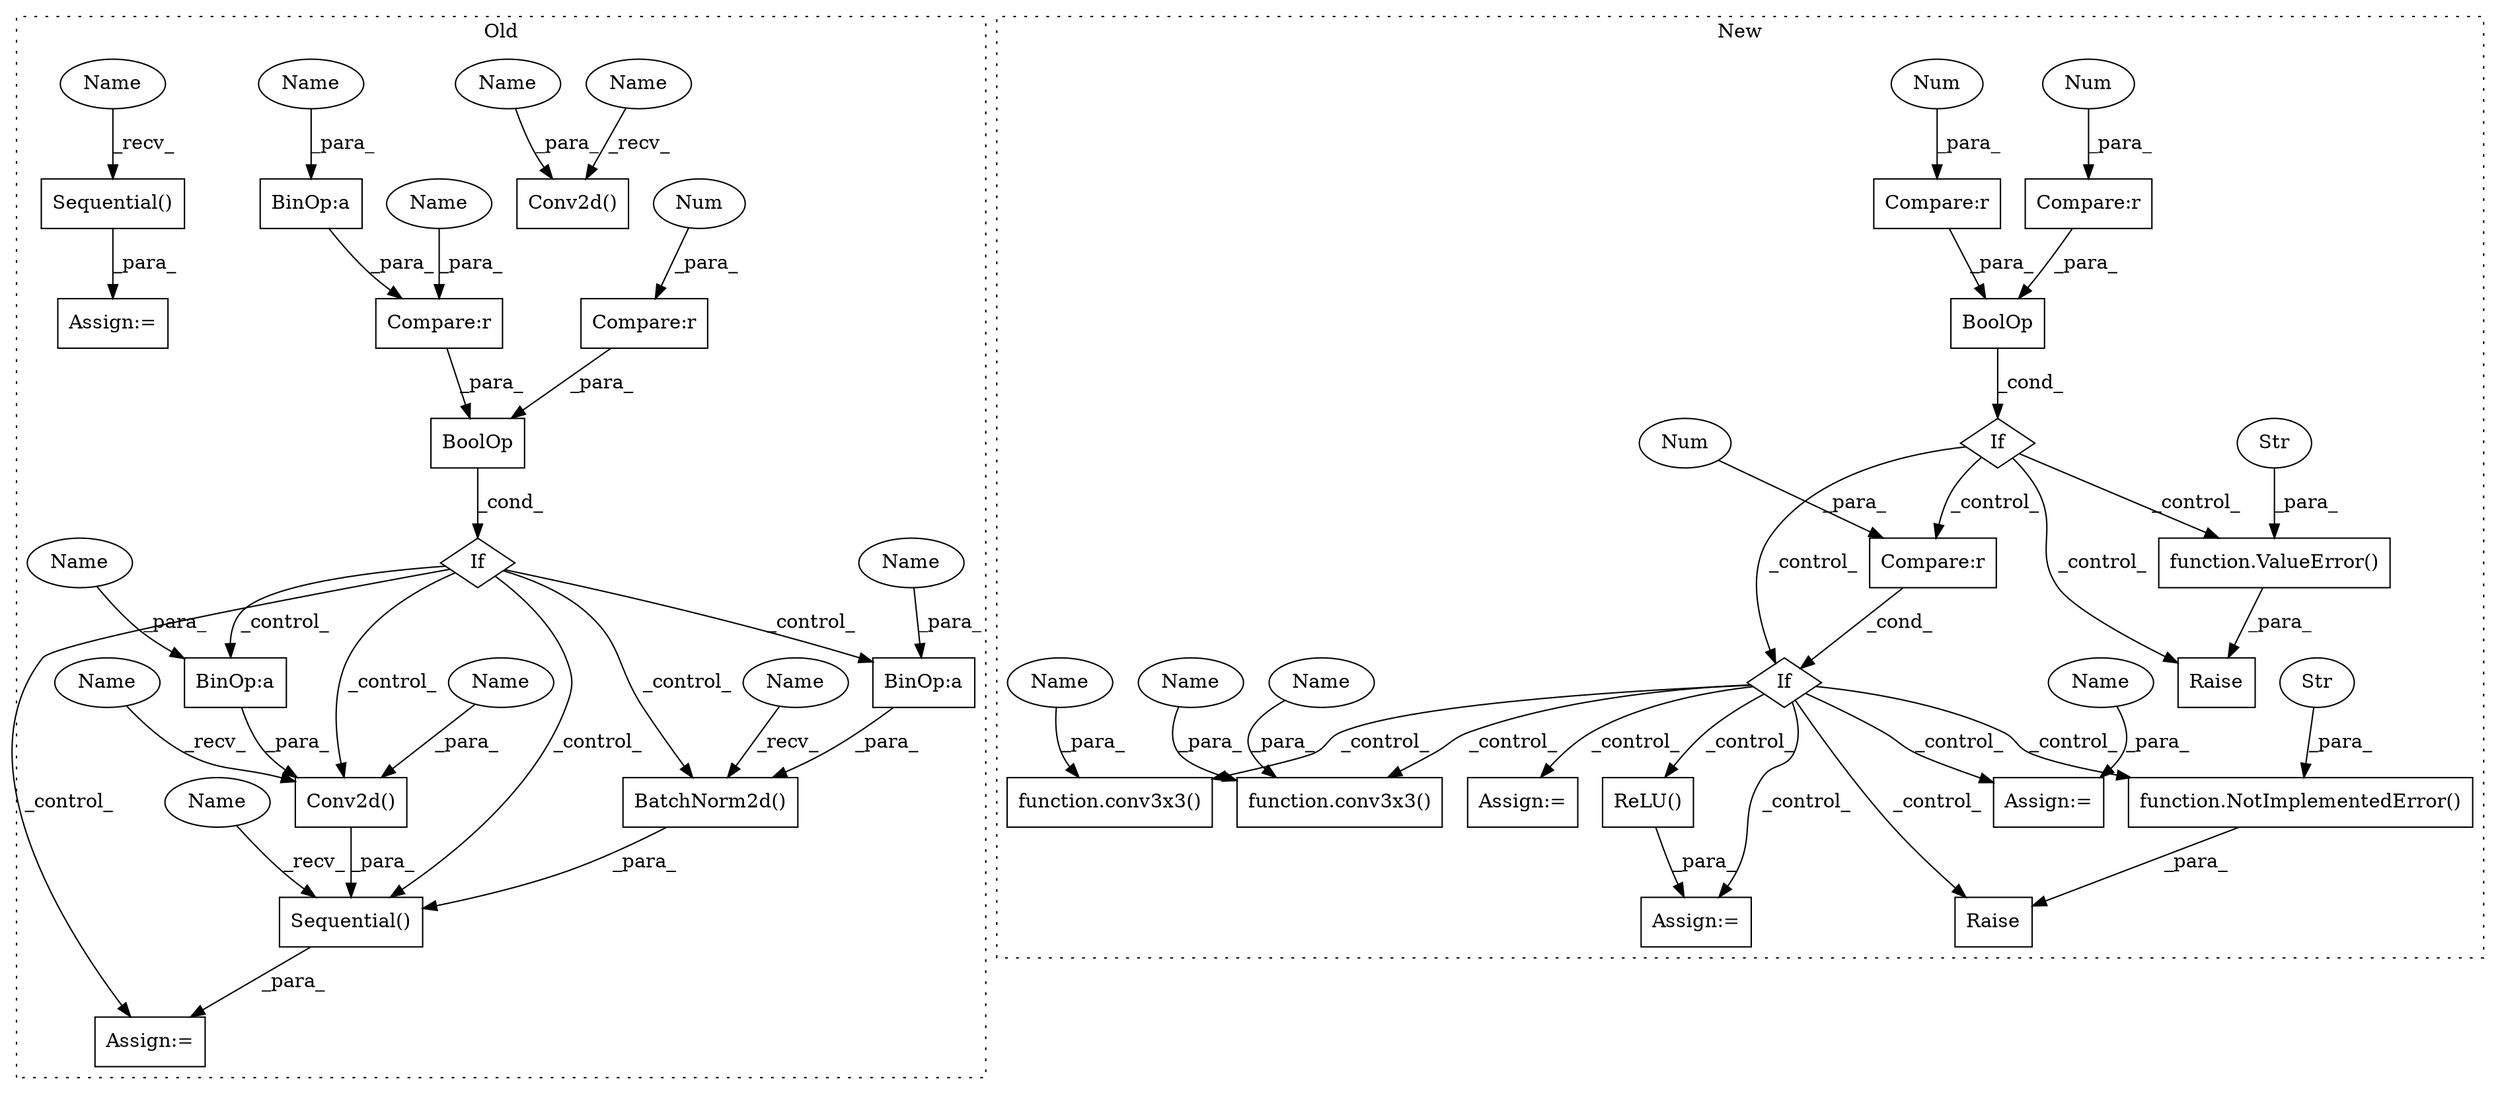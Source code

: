 digraph G {
subgraph cluster0 {
1 [label="BatchNorm2d()" a="75" s="823,859" l="15,1" shape="box"];
18 [label="If" a="96" s="605" l="3" shape="diamond"];
19 [label="Sequential()" a="75" s="689,860" l="31,14" shape="box"];
20 [label="BinOp:a" a="82" s="852" l="1" shape="box"];
21 [label="BinOp:a" a="82" s="755" l="1" shape="box"];
22 [label="BinOp:a" a="82" s="650" l="1" shape="box"];
23 [label="Compare:r" a="40" s="623" l="34" shape="box"];
24 [label="Compare:r" a="40" s="608" l="11" shape="box"];
25 [label="BoolOp" a="72" s="608" l="49" shape="box"];
26 [label="Conv2d()" a="75" s="720,762" l="10,43" shape="box"];
27 [label="Sequential()" a="75" s="581" l="15" shape="box"];
28 [label="Conv2d()" a="75" s="419,462" l="10,49" shape="box"];
32 [label="Num" a="76" s="618" l="1" shape="ellipse"];
34 [label="Assign:=" a="68" s="686" l="3" shape="box"];
35 [label="Assign:=" a="68" s="578" l="3" shape="box"];
37 [label="Name" a="87" s="689" l="2" shape="ellipse"];
38 [label="Name" a="87" s="419" l="2" shape="ellipse"];
39 [label="Name" a="87" s="823" l="2" shape="ellipse"];
40 [label="Name" a="87" s="581" l="2" shape="ellipse"];
41 [label="Name" a="87" s="720" l="2" shape="ellipse"];
42 [label="Name" a="87" s="623" l="9" shape="ellipse"];
43 [label="Name" a="87" s="730" l="9" shape="ellipse"];
44 [label="Name" a="87" s="756" l="6" shape="ellipse"];
45 [label="Name" a="87" s="456" l="6" shape="ellipse"];
46 [label="Name" a="87" s="651" l="6" shape="ellipse"];
47 [label="Name" a="87" s="853" l="6" shape="ellipse"];
label = "Old";
style="dotted";
}
subgraph cluster1 {
2 [label="function.ValueError()" a="75" s="901,965" l="11,1" shape="box"];
3 [label="If" a="96" s="847" l="3" shape="diamond"];
4 [label="function.NotImplementedError()" a="75" s="1010,1072" l="20,1" shape="box"];
5 [label="If" a="96" s="975" l="3" shape="diamond"];
6 [label="Str" a="66" s="1030" l="42" shape="ellipse"];
7 [label="Str" a="66" s="912" l="53" shape="ellipse"];
8 [label="BoolOp" a="72" s="850" l="31" shape="box"];
9 [label="Compare:r" a="40" s="865" l="16" shape="box"];
10 [label="Num" a="76" s="879" l="2" shape="ellipse"];
11 [label="Compare:r" a="40" s="978" l="12" shape="box"];
12 [label="Num" a="76" s="989" l="1" shape="ellipse"];
13 [label="Compare:r" a="40" s="850" l="11" shape="box"];
14 [label="Num" a="76" s="860" l="1" shape="ellipse"];
15 [label="Raise" a="91" s="895" l="6" shape="box"];
16 [label="Assign:=" a="68" s="1354" l="3" shape="box"];
17 [label="Raise" a="91" s="1004" l="6" shape="box"];
29 [label="function.conv3x3()" a="75" s="1253,1291" l="8,1" shape="box"];
30 [label="Assign:=" a="68" s="1524" l="3" shape="box"];
31 [label="function.conv3x3()" a="75" s="1400,1428" l="8,1" shape="box"];
33 [label="Assign:=" a="68" s="1491" l="3" shape="box"];
36 [label="ReLU()" a="75" s="1357" l="21" shape="box"];
48 [label="Name" a="87" s="1285" l="6" shape="ellipse"];
49 [label="Name" a="87" s="1527" l="6" shape="ellipse"];
50 [label="Name" a="87" s="1271" l="12" shape="ellipse"];
51 [label="Name" a="87" s="1408" l="12" shape="ellipse"];
label = "New";
style="dotted";
}
1 -> 19 [label="_para_"];
2 -> 15 [label="_para_"];
3 -> 2 [label="_control_"];
3 -> 5 [label="_control_"];
3 -> 11 [label="_control_"];
3 -> 15 [label="_control_"];
4 -> 17 [label="_para_"];
5 -> 17 [label="_control_"];
5 -> 29 [label="_control_"];
5 -> 30 [label="_control_"];
5 -> 4 [label="_control_"];
5 -> 36 [label="_control_"];
5 -> 16 [label="_control_"];
5 -> 31 [label="_control_"];
5 -> 33 [label="_control_"];
6 -> 4 [label="_para_"];
7 -> 2 [label="_para_"];
8 -> 3 [label="_cond_"];
9 -> 8 [label="_para_"];
10 -> 9 [label="_para_"];
11 -> 5 [label="_cond_"];
12 -> 11 [label="_para_"];
13 -> 8 [label="_para_"];
14 -> 13 [label="_para_"];
18 -> 26 [label="_control_"];
18 -> 34 [label="_control_"];
18 -> 19 [label="_control_"];
18 -> 20 [label="_control_"];
18 -> 1 [label="_control_"];
18 -> 21 [label="_control_"];
19 -> 34 [label="_para_"];
20 -> 1 [label="_para_"];
21 -> 26 [label="_para_"];
22 -> 23 [label="_para_"];
23 -> 25 [label="_para_"];
24 -> 25 [label="_para_"];
25 -> 18 [label="_cond_"];
26 -> 19 [label="_para_"];
27 -> 35 [label="_para_"];
32 -> 24 [label="_para_"];
36 -> 16 [label="_para_"];
37 -> 19 [label="_recv_"];
38 -> 28 [label="_recv_"];
39 -> 1 [label="_recv_"];
40 -> 27 [label="_recv_"];
41 -> 26 [label="_recv_"];
42 -> 23 [label="_para_"];
43 -> 26 [label="_para_"];
44 -> 21 [label="_para_"];
45 -> 28 [label="_para_"];
46 -> 22 [label="_para_"];
47 -> 20 [label="_para_"];
48 -> 29 [label="_para_"];
49 -> 30 [label="_para_"];
50 -> 29 [label="_para_"];
51 -> 31 [label="_para_"];
}